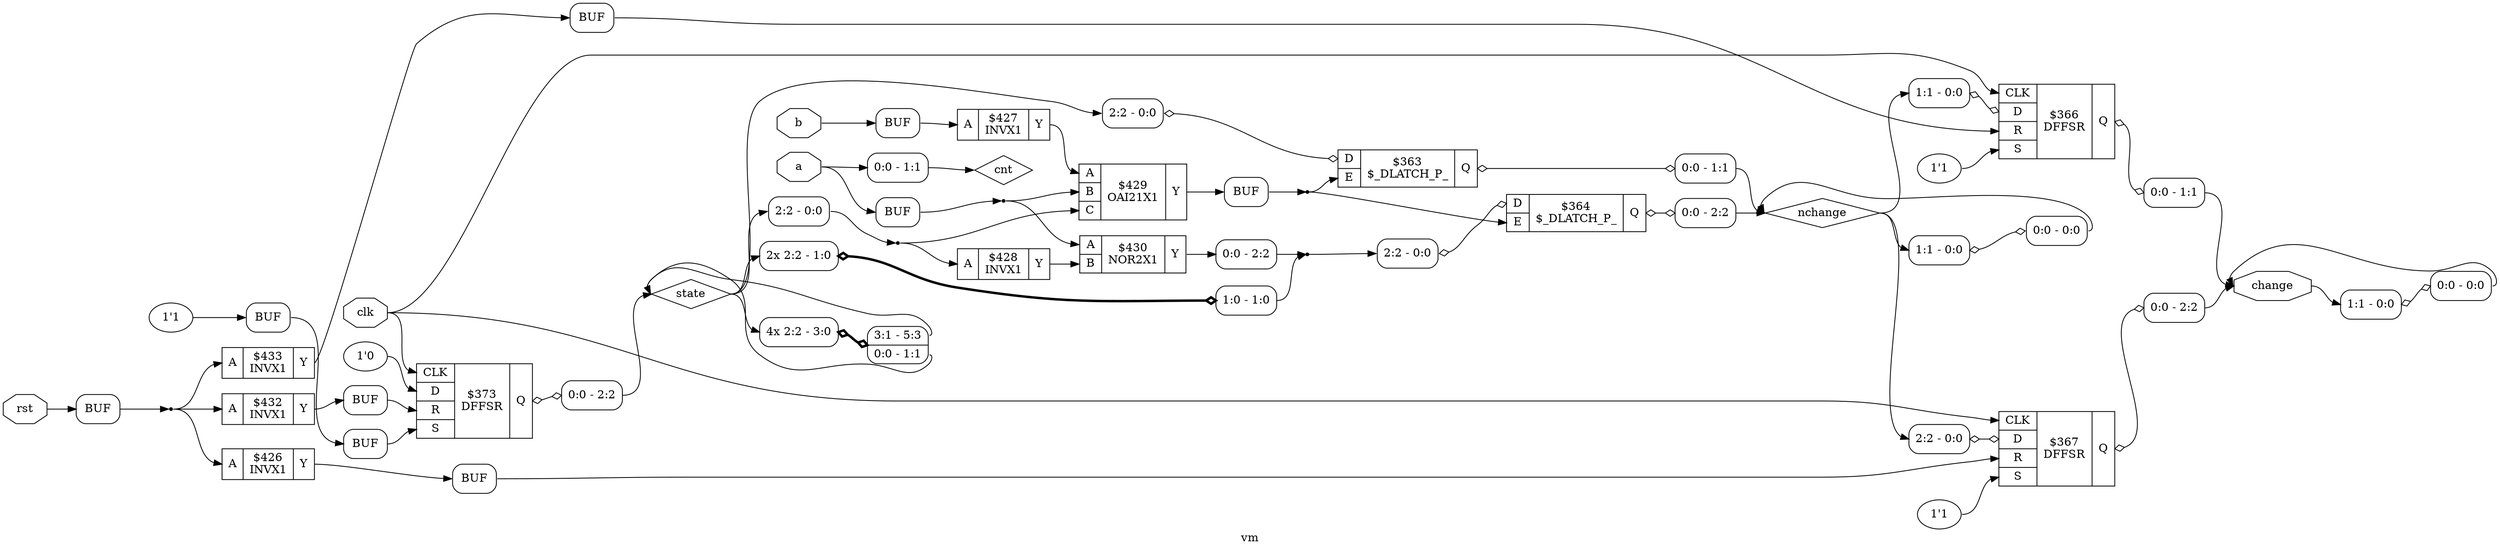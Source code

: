 digraph "vm" {
label="vm";
rankdir="LR";
remincross=true;
n21 [ shape=octagon, label="a", color="black", fontcolor="black" ];
n22 [ shape=octagon, label="b", color="black", fontcolor="black" ];
n23 [ shape=octagon, label="change", color="black", fontcolor="black" ];
n24 [ shape=octagon, label="clk", color="black", fontcolor="black" ];
n25 [ shape=diamond, label="cnt", color="black", fontcolor="black" ];
n26 [ shape=diamond, label="nchange", color="black", fontcolor="black" ];
n27 [ shape=octagon, label="rst", color="black", fontcolor="black" ];
n28 [ shape=diamond, label="state", color="black", fontcolor="black" ];
c31 [ shape=record, label="{{<p29> A}|$426\nINVX1|{<p30> Y}}" ];
c32 [ shape=record, label="{{<p29> A}|$427\nINVX1|{<p30> Y}}" ];
c33 [ shape=record, label="{{<p29> A}|$428\nINVX1|{<p30> Y}}" ];
c36 [ shape=record, label="{{<p29> A|<p34> B|<p35> C}|$429\nOAI21X1|{<p30> Y}}" ];
c37 [ shape=record, label="{{<p29> A|<p34> B}|$430\nNOR2X1|{<p30> Y}}" ];
c38 [ shape=record, label="{{<p29> A}|$432\nINVX1|{<p30> Y}}" ];
c39 [ shape=record, label="{{<p29> A}|$433\nINVX1|{<p30> Y}}" ];
v0 [ label="1'0" ];
c45 [ shape=record, label="{{<p40> CLK|<p41> D|<p42> R|<p43> S}|$373\nDFFSR|{<p44> Q}}" ];
x1 [ shape=record, style=rounded, label="<s0> 0:0 - 2:2 " ];
c45:p44:e -> x1:w [arrowhead=odiamond, arrowtail=odiamond, dir=both, color="black", label=""];
v4 [ label="1'1" ];
c46 [ shape=record, label="{{<p40> CLK|<p41> D|<p42> R|<p43> S}|$366\nDFFSR|{<p44> Q}}" ];
x2 [ shape=record, style=rounded, label="<s0> 1:1 - 0:0 " ];
x2:e -> c46:p41:w [arrowhead=odiamond, arrowtail=odiamond, dir=both, color="black", label=""];
x3 [ shape=record, style=rounded, label="<s0> 0:0 - 1:1 " ];
c46:p44:e -> x3:w [arrowhead=odiamond, arrowtail=odiamond, dir=both, color="black", label=""];
v7 [ label="1'1" ];
c47 [ shape=record, label="{{<p40> CLK|<p41> D|<p42> R|<p43> S}|$367\nDFFSR|{<p44> Q}}" ];
x5 [ shape=record, style=rounded, label="<s0> 2:2 - 0:0 " ];
x5:e -> c47:p41:w [arrowhead=odiamond, arrowtail=odiamond, dir=both, color="black", label=""];
x6 [ shape=record, style=rounded, label="<s0> 0:0 - 2:2 " ];
c47:p44:e -> x6:w [arrowhead=odiamond, arrowtail=odiamond, dir=both, color="black", label=""];
c49 [ shape=record, label="{{<p41> D|<p48> E}|$363\n$_DLATCH_P_|{<p44> Q}}" ];
x8 [ shape=record, style=rounded, label="<s0> 2:2 - 0:0 " ];
x8:e -> c49:p41:w [arrowhead=odiamond, arrowtail=odiamond, dir=both, color="black", label=""];
x9 [ shape=record, style=rounded, label="<s0> 0:0 - 1:1 " ];
c49:p44:e -> x9:w [arrowhead=odiamond, arrowtail=odiamond, dir=both, color="black", label=""];
c50 [ shape=record, label="{{<p41> D|<p48> E}|$364\n$_DLATCH_P_|{<p44> Q}}" ];
x10 [ shape=record, style=rounded, label="<s0> 2:2 - 0:0 " ];
x10:e -> c50:p41:w [arrowhead=odiamond, arrowtail=odiamond, dir=both, color="black", label=""];
x11 [ shape=record, style=rounded, label="<s0> 0:0 - 2:2 " ];
c50:p44:e -> x11:w [arrowhead=odiamond, arrowtail=odiamond, dir=both, color="black", label=""];
x12 [ shape=record, style=rounded, label="<s1> 2x 2:2 - 1:0 " ];
x13 [ shape=record, style=rounded, label="<s0> 1:0 - 1:0 " ];
x12:e -> x13:w [arrowhead=odiamond, arrowtail=odiamond, dir=both, color="black", style="setlinewidth(3)", label=""];
x14 [ shape=record, style=rounded, label="<s0> 1:1 - 0:0 " ];
x15 [ shape=record, style=rounded, label="<s0> 0:0 - 0:0 " ];
x14:e -> x15:w [arrowhead=odiamond, arrowtail=odiamond, dir=both, color="black", label=""];
x16 [ shape=record, style=rounded, label="<s0> 0:0 - 1:1 " ];
x17 [ shape=record, style=rounded, label="<s0> 1:1 - 0:0 " ];
x18 [ shape=record, style=rounded, label="<s0> 0:0 - 0:0 " ];
x17:e -> x18:w [arrowhead=odiamond, arrowtail=odiamond, dir=both, color="black", label=""];
x19 [ shape=record, style=rounded, label="<s3> 4x 2:2 - 3:0 " ];
x20 [ shape=record, style=rounded, label="<s1> 3:1 - 5:3 |<s0> 0:0 - 1:1 " ];
x19:e -> x20:w [arrowhead=odiamond, arrowtail=odiamond, dir=both, color="black", style="setlinewidth(3)", label=""];
v21 [ label="1'1" ];
x22 [shape=box, style=rounded, label="BUF"];
x23 [shape=box, style=rounded, label="BUF"];
x24 [shape=box, style=rounded, label="BUF"];
x25 [shape=box, style=rounded, label="BUF"];
x26 [shape=box, style=rounded, label="BUF"];
x27 [shape=box, style=rounded, label="BUF"];
x28 [ shape=record, style=rounded, label="<s0> 2:2 - 0:0 " ];
x29 [shape=box, style=rounded, label="BUF"];
x30 [ shape=record, style=rounded, label="<s0> 0:0 - 2:2 " ];
x31 [shape=box, style=rounded, label="BUF"];
x32 [shape=box, style=rounded, label="BUF"];
c39:p30:e -> x32:w:w [color="black", label=""];
c31:p30:e -> x24:w:w [color="black", label=""];
x26:e:e -> c32:p29:w [color="black", label=""];
c32:p30:e -> c36:p29:w [color="black", label=""];
c33:p30:e -> c37:p34:w [color="black", label=""];
n15 [ shape=point ];
x23:e:e -> n15:w [color="black", label=""];
n15:e -> c31:p29:w [color="black", label=""];
n15:e -> c38:p29:w [color="black", label=""];
n15:e -> c39:p29:w [color="black", label=""];
n16 [ shape=point ];
x28:e -> n16:w [color="black", label=""];
n16:e -> c33:p29:w [color="black", label=""];
n16:e -> c36:p35:w [color="black", label=""];
x25:e:e -> c45:p42:w [color="black", label=""];
x31:e:e -> c45:p43:w [color="black", label=""];
x32:e:e -> c46:p42:w [color="black", label=""];
n2 [ shape=point ];
x13:s0:e -> n2:w [color="black", label=""];
x30:s0:e -> n2:w [color="black", label=""];
n2:e -> x10:s0:w [color="black", label=""];
x24:e:e -> c47:p42:w [color="black", label=""];
n21:e -> x16:w [color="black", label=""];
n21:e -> x27:w:w [color="black", label=""];
n22:e -> x26:w:w [color="black", label=""];
x15:s0:e -> n23:w [color="black", label=""];
x3:s0:e -> n23:w [color="black", label=""];
x6:s0:e -> n23:w [color="black", label=""];
n23:e -> x14:s0:w [color="black", label=""];
n24:e -> c45:p40:w [color="black", label=""];
n24:e -> c46:p40:w [color="black", label=""];
n24:e -> c47:p40:w [color="black", label=""];
x16:s0:e -> n25:w [color="black", label=""];
x11:s0:e -> n26:w [color="black", label=""];
x18:s0:e -> n26:w [color="black", label=""];
x9:s0:e -> n26:w [color="black", label=""];
n26:e -> x17:s0:w [color="black", label=""];
n26:e -> x2:s0:w [color="black", label=""];
n26:e -> x5:s0:w [color="black", label=""];
n27:e -> x23:w:w [color="black", label=""];
x1:s0:e -> n28:w [color="black", label=""];
x20:s0:e -> n28:w [color="black", label=""];
x20:s1:e -> n28:w [color="black", label=""];
n28:e -> x12:s1:w [color="black", label=""];
n28:e -> x19:s3:w [color="black", label=""];
n28:e -> x28:s0:w [color="black", label=""];
n28:e -> x8:s0:w [color="black", label=""];
n3 [ shape=point ];
x29:e:e -> n3:w [color="black", label=""];
n3:e -> c49:p48:w [color="black", label=""];
n3:e -> c50:p48:w [color="black", label=""];
c37:p30:e -> x30:w [color="black", label=""];
n6 [ shape=point ];
x27:e:e -> n6:w [color="black", label=""];
n6:e -> c36:p34:w [color="black", label=""];
n6:e -> c37:p29:w [color="black", label=""];
c36:p30:e -> x29:w:w [color="black", label=""];
c38:p30:e -> x25:w:w [color="black", label=""];
x22:e:e -> x31:w:w [color="black", label=""];
v0:e -> c45:p41:w [color="black", label=""];
v21:e -> x22:w:w [color="black", label=""];
v4:e -> c46:p43:w [color="black", label=""];
v7:e -> c47:p43:w [color="black", label=""];
}

